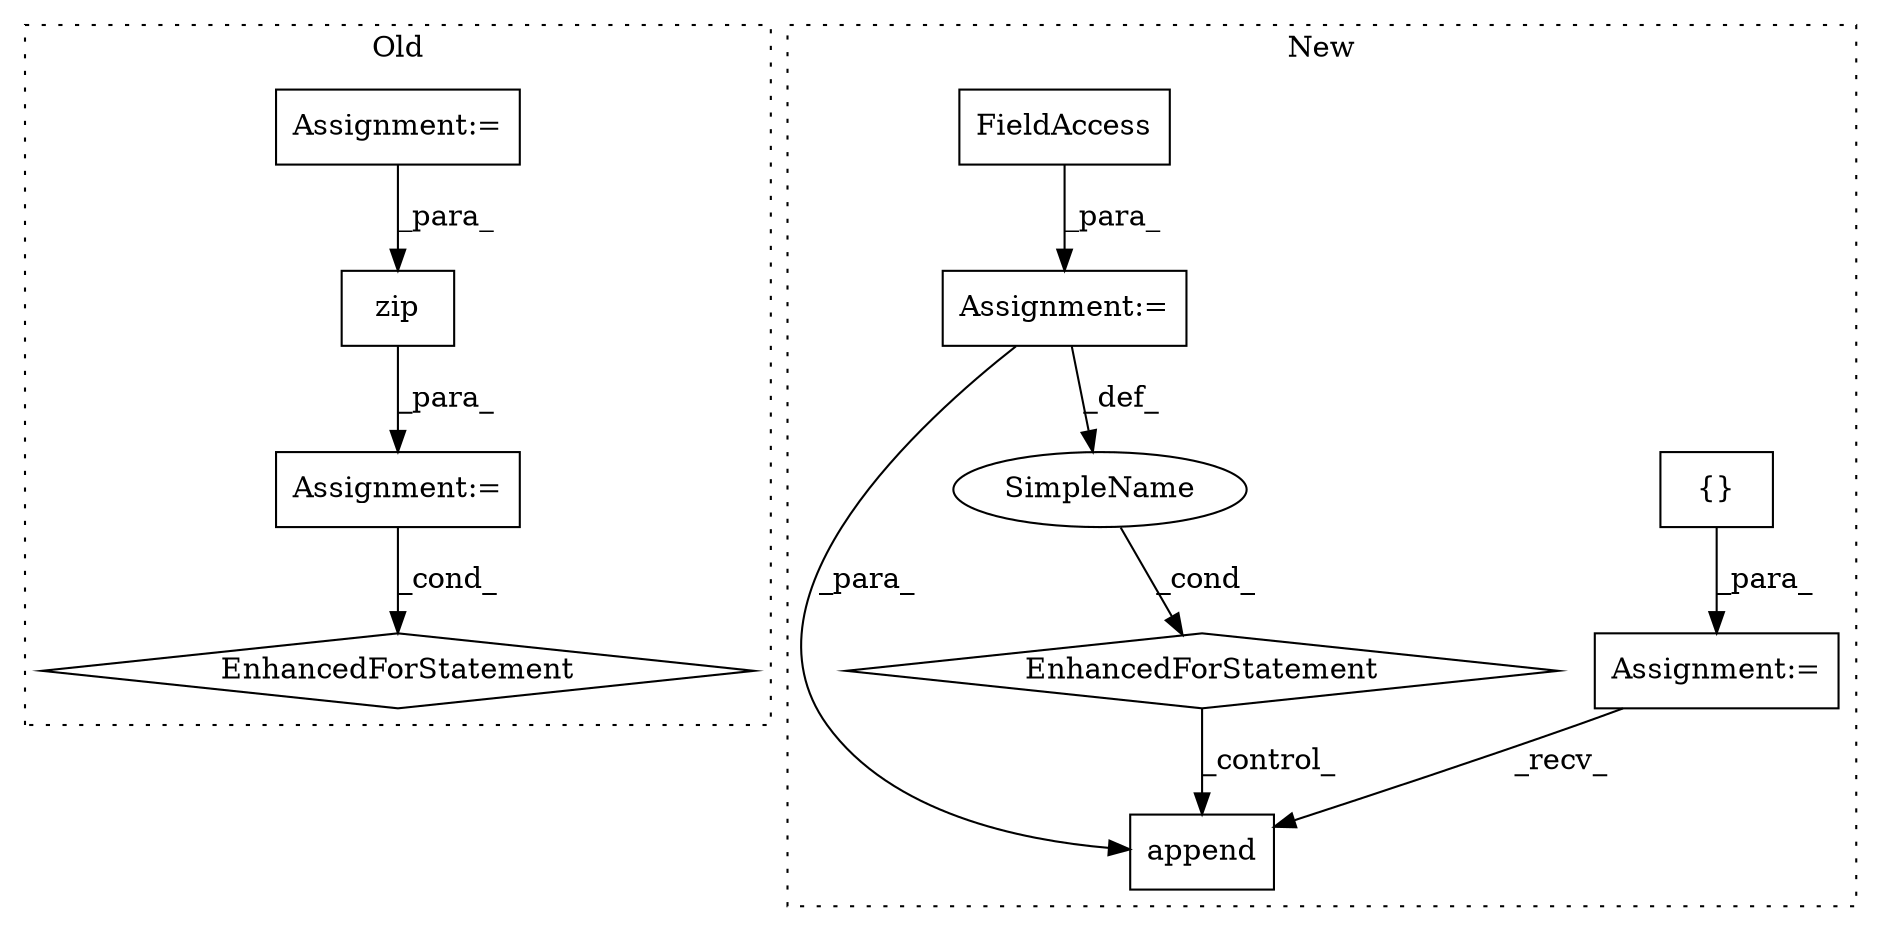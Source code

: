 digraph G {
subgraph cluster0 {
1 [label="zip" a="32" s="2871,2997" l="13,-3" shape="box"];
3 [label="Assignment:=" a="7" s="2805,2994" l="53,2" shape="box"];
9 [label="EnhancedForStatement" a="70" s="2805,2994" l="53,2" shape="diamond"];
11 [label="Assignment:=" a="7" s="2956" l="35" shape="box"];
label = "Old";
style="dotted";
}
subgraph cluster1 {
2 [label="append" a="32" s="3107,3133" l="7,1" shape="box"];
4 [label="EnhancedForStatement" a="70" s="3008,3084" l="57,2" shape="diamond"];
5 [label="Assignment:=" a="7" s="3008,3084" l="57,2" shape="box"];
6 [label="Assignment:=" a="7" s="2988" l="1" shape="box"];
7 [label="{}" a="4" s="2998" l="2" shape="box"];
8 [label="SimpleName" a="42" s="3069" l="3" shape="ellipse"];
10 [label="FieldAccess" a="22" s="3075" l="9" shape="box"];
label = "New";
style="dotted";
}
1 -> 3 [label="_para_"];
3 -> 9 [label="_cond_"];
4 -> 2 [label="_control_"];
5 -> 8 [label="_def_"];
5 -> 2 [label="_para_"];
6 -> 2 [label="_recv_"];
7 -> 6 [label="_para_"];
8 -> 4 [label="_cond_"];
10 -> 5 [label="_para_"];
11 -> 1 [label="_para_"];
}